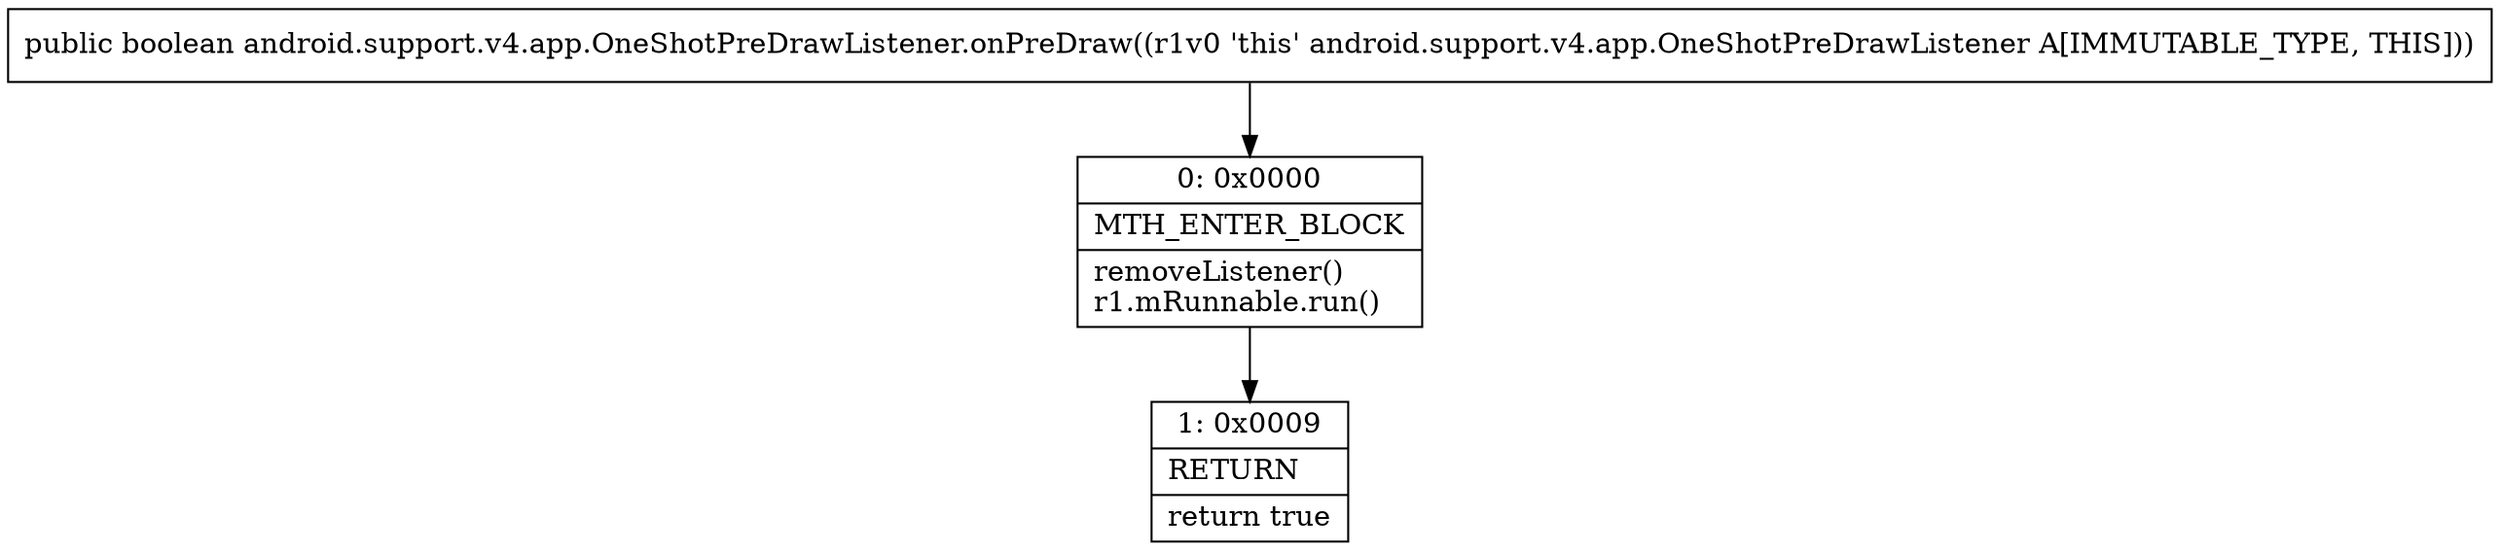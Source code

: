 digraph "CFG forandroid.support.v4.app.OneShotPreDrawListener.onPreDraw()Z" {
Node_0 [shape=record,label="{0\:\ 0x0000|MTH_ENTER_BLOCK\l|removeListener()\lr1.mRunnable.run()\l}"];
Node_1 [shape=record,label="{1\:\ 0x0009|RETURN\l|return true\l}"];
MethodNode[shape=record,label="{public boolean android.support.v4.app.OneShotPreDrawListener.onPreDraw((r1v0 'this' android.support.v4.app.OneShotPreDrawListener A[IMMUTABLE_TYPE, THIS])) }"];
MethodNode -> Node_0;
Node_0 -> Node_1;
}

